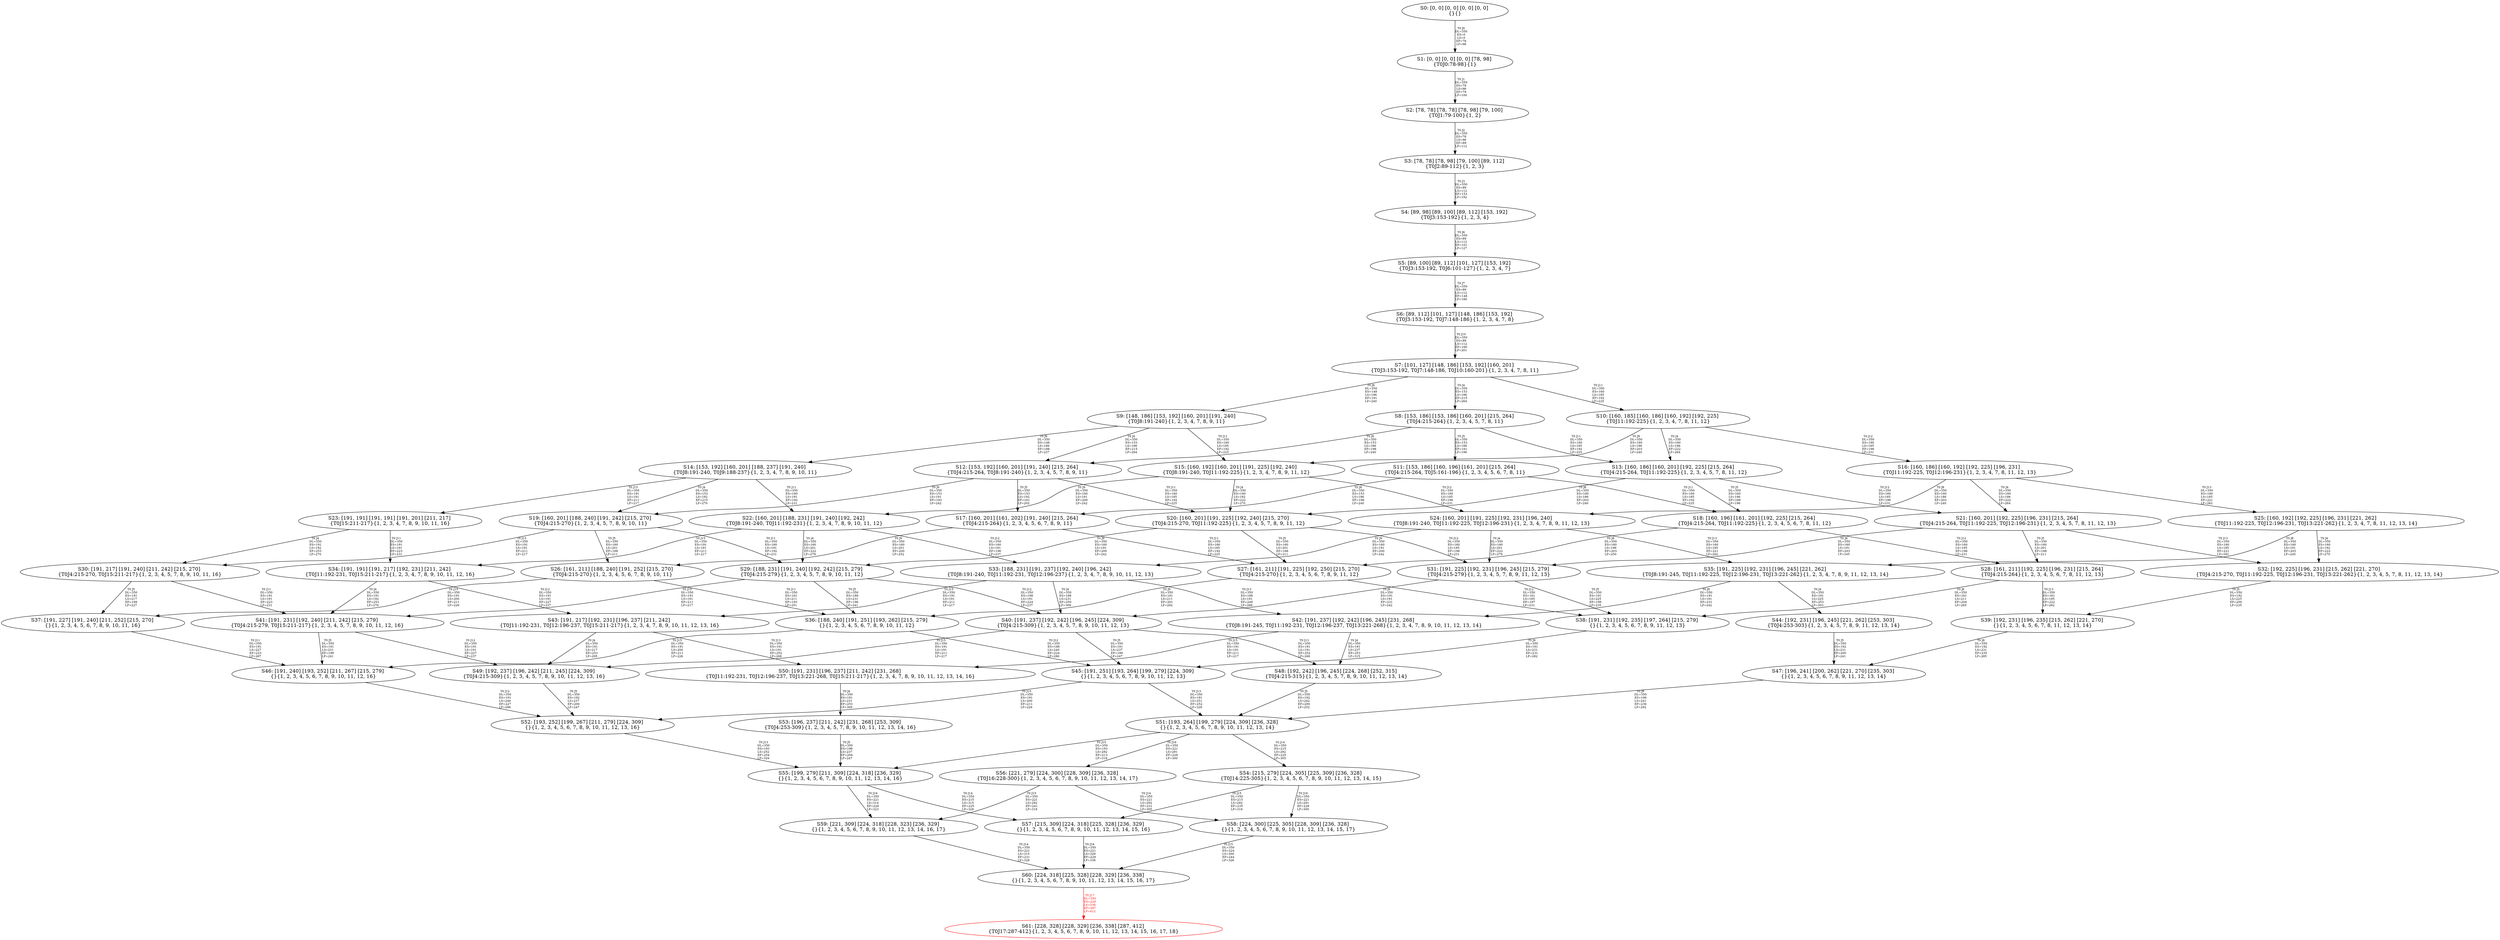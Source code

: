 digraph {
	S0[label="S0: [0, 0] [0, 0] [0, 0] [0, 0] \n{}{}"];
	S1[label="S1: [0, 0] [0, 0] [0, 0] [78, 98] \n{T0J0:78-98}{1}"];
	S2[label="S2: [78, 78] [78, 78] [78, 98] [79, 100] \n{T0J1:79-100}{1, 2}"];
	S3[label="S3: [78, 78] [78, 98] [79, 100] [89, 112] \n{T0J2:89-112}{1, 2, 3}"];
	S4[label="S4: [89, 98] [89, 100] [89, 112] [153, 192] \n{T0J3:153-192}{1, 2, 3, 4}"];
	S5[label="S5: [89, 100] [89, 112] [101, 127] [153, 192] \n{T0J3:153-192, T0J6:101-127}{1, 2, 3, 4, 7}"];
	S6[label="S6: [89, 112] [101, 127] [148, 186] [153, 192] \n{T0J3:153-192, T0J7:148-186}{1, 2, 3, 4, 7, 8}"];
	S7[label="S7: [101, 127] [148, 186] [153, 192] [160, 201] \n{T0J3:153-192, T0J7:148-186, T0J10:160-201}{1, 2, 3, 4, 7, 8, 11}"];
	S8[label="S8: [153, 186] [153, 186] [160, 201] [215, 264] \n{T0J4:215-264}{1, 2, 3, 4, 5, 7, 8, 11}"];
	S9[label="S9: [148, 186] [153, 192] [160, 201] [191, 240] \n{T0J8:191-240}{1, 2, 3, 4, 7, 8, 9, 11}"];
	S10[label="S10: [160, 185] [160, 186] [160, 192] [192, 225] \n{T0J11:192-225}{1, 2, 3, 4, 7, 8, 11, 12}"];
	S11[label="S11: [153, 186] [160, 196] [161, 201] [215, 264] \n{T0J4:215-264, T0J5:161-196}{1, 2, 3, 4, 5, 6, 7, 8, 11}"];
	S12[label="S12: [153, 192] [160, 201] [191, 240] [215, 264] \n{T0J4:215-264, T0J8:191-240}{1, 2, 3, 4, 5, 7, 8, 9, 11}"];
	S13[label="S13: [160, 186] [160, 201] [192, 225] [215, 264] \n{T0J4:215-264, T0J11:192-225}{1, 2, 3, 4, 5, 7, 8, 11, 12}"];
	S14[label="S14: [153, 192] [160, 201] [188, 237] [191, 240] \n{T0J8:191-240, T0J9:188-237}{1, 2, 3, 4, 7, 8, 9, 10, 11}"];
	S15[label="S15: [160, 192] [160, 201] [191, 225] [192, 240] \n{T0J8:191-240, T0J11:192-225}{1, 2, 3, 4, 7, 8, 9, 11, 12}"];
	S16[label="S16: [160, 186] [160, 192] [192, 225] [196, 231] \n{T0J11:192-225, T0J12:196-231}{1, 2, 3, 4, 7, 8, 11, 12, 13}"];
	S17[label="S17: [160, 201] [161, 202] [191, 240] [215, 264] \n{T0J4:215-264}{1, 2, 3, 4, 5, 6, 7, 8, 9, 11}"];
	S18[label="S18: [160, 196] [161, 201] [192, 225] [215, 264] \n{T0J4:215-264, T0J11:192-225}{1, 2, 3, 4, 5, 6, 7, 8, 11, 12}"];
	S19[label="S19: [160, 201] [188, 240] [191, 242] [215, 270] \n{T0J4:215-270}{1, 2, 3, 4, 5, 7, 8, 9, 10, 11}"];
	S20[label="S20: [160, 201] [191, 225] [192, 240] [215, 270] \n{T0J4:215-270, T0J11:192-225}{1, 2, 3, 4, 5, 7, 8, 9, 11, 12}"];
	S21[label="S21: [160, 201] [192, 225] [196, 231] [215, 264] \n{T0J4:215-264, T0J11:192-225, T0J12:196-231}{1, 2, 3, 4, 5, 7, 8, 11, 12, 13}"];
	S22[label="S22: [160, 201] [188, 231] [191, 240] [192, 242] \n{T0J8:191-240, T0J11:192-231}{1, 2, 3, 4, 7, 8, 9, 10, 11, 12}"];
	S23[label="S23: [191, 191] [191, 191] [191, 201] [211, 217] \n{T0J15:211-217}{1, 2, 3, 4, 7, 8, 9, 10, 11, 16}"];
	S24[label="S24: [160, 201] [191, 225] [192, 231] [196, 240] \n{T0J8:191-240, T0J11:192-225, T0J12:196-231}{1, 2, 3, 4, 7, 8, 9, 11, 12, 13}"];
	S25[label="S25: [160, 192] [192, 225] [196, 231] [221, 262] \n{T0J11:192-225, T0J12:196-231, T0J13:221-262}{1, 2, 3, 4, 7, 8, 11, 12, 13, 14}"];
	S26[label="S26: [161, 211] [188, 240] [191, 252] [215, 270] \n{T0J4:215-270}{1, 2, 3, 4, 5, 6, 7, 8, 9, 10, 11}"];
	S27[label="S27: [161, 211] [191, 225] [192, 250] [215, 270] \n{T0J4:215-270}{1, 2, 3, 4, 5, 6, 7, 8, 9, 11, 12}"];
	S28[label="S28: [161, 211] [192, 225] [196, 231] [215, 264] \n{T0J4:215-264}{1, 2, 3, 4, 5, 6, 7, 8, 11, 12, 13}"];
	S29[label="S29: [188, 231] [191, 240] [192, 242] [215, 279] \n{T0J4:215-279}{1, 2, 3, 4, 5, 7, 8, 9, 10, 11, 12}"];
	S30[label="S30: [191, 217] [191, 240] [211, 242] [215, 270] \n{T0J4:215-270, T0J15:211-217}{1, 2, 3, 4, 5, 7, 8, 9, 10, 11, 16}"];
	S31[label="S31: [191, 225] [192, 231] [196, 245] [215, 279] \n{T0J4:215-279}{1, 2, 3, 4, 5, 7, 8, 9, 11, 12, 13}"];
	S32[label="S32: [192, 225] [196, 231] [215, 262] [221, 270] \n{T0J4:215-270, T0J11:192-225, T0J12:196-231, T0J13:221-262}{1, 2, 3, 4, 5, 7, 8, 11, 12, 13, 14}"];
	S33[label="S33: [188, 231] [191, 237] [192, 240] [196, 242] \n{T0J8:191-240, T0J11:192-231, T0J12:196-237}{1, 2, 3, 4, 7, 8, 9, 10, 11, 12, 13}"];
	S34[label="S34: [191, 191] [191, 217] [192, 231] [211, 242] \n{T0J11:192-231, T0J15:211-217}{1, 2, 3, 4, 7, 8, 9, 10, 11, 12, 16}"];
	S35[label="S35: [191, 225] [192, 231] [196, 245] [221, 262] \n{T0J8:191-245, T0J11:192-225, T0J12:196-231, T0J13:221-262}{1, 2, 3, 4, 7, 8, 9, 11, 12, 13, 14}"];
	S36[label="S36: [188, 240] [191, 251] [193, 262] [215, 279] \n{}{1, 2, 3, 4, 5, 6, 7, 8, 9, 10, 11, 12}"];
	S37[label="S37: [191, 227] [191, 240] [211, 252] [215, 270] \n{}{1, 2, 3, 4, 5, 6, 7, 8, 9, 10, 11, 16}"];
	S38[label="S38: [191, 231] [192, 235] [197, 264] [215, 279] \n{}{1, 2, 3, 4, 5, 6, 7, 8, 9, 11, 12, 13}"];
	S39[label="S39: [192, 231] [196, 235] [215, 262] [221, 270] \n{}{1, 2, 3, 4, 5, 6, 7, 8, 11, 12, 13, 14}"];
	S40[label="S40: [191, 237] [192, 242] [196, 245] [224, 309] \n{T0J4:215-309}{1, 2, 3, 4, 5, 7, 8, 9, 10, 11, 12, 13}"];
	S41[label="S41: [191, 231] [192, 240] [211, 242] [215, 279] \n{T0J4:215-279, T0J15:211-217}{1, 2, 3, 4, 5, 7, 8, 9, 10, 11, 12, 16}"];
	S42[label="S42: [191, 237] [192, 242] [196, 245] [231, 268] \n{T0J8:191-245, T0J11:192-231, T0J12:196-237, T0J13:221-268}{1, 2, 3, 4, 7, 8, 9, 10, 11, 12, 13, 14}"];
	S43[label="S43: [191, 217] [192, 231] [196, 237] [211, 242] \n{T0J11:192-231, T0J12:196-237, T0J15:211-217}{1, 2, 3, 4, 7, 8, 9, 10, 11, 12, 13, 16}"];
	S44[label="S44: [192, 231] [196, 245] [221, 262] [253, 303] \n{T0J4:253-303}{1, 2, 3, 4, 5, 7, 8, 9, 11, 12, 13, 14}"];
	S45[label="S45: [191, 251] [193, 264] [199, 279] [224, 309] \n{}{1, 2, 3, 4, 5, 6, 7, 8, 9, 10, 11, 12, 13}"];
	S46[label="S46: [191, 240] [193, 252] [211, 267] [215, 279] \n{}{1, 2, 3, 4, 5, 6, 7, 8, 9, 10, 11, 12, 16}"];
	S47[label="S47: [196, 241] [200, 262] [221, 270] [235, 303] \n{}{1, 2, 3, 4, 5, 6, 7, 8, 9, 11, 12, 13, 14}"];
	S48[label="S48: [192, 242] [196, 245] [224, 268] [252, 315] \n{T0J4:215-315}{1, 2, 3, 4, 5, 7, 8, 9, 10, 11, 12, 13, 14}"];
	S49[label="S49: [192, 237] [196, 242] [211, 245] [224, 309] \n{T0J4:215-309}{1, 2, 3, 4, 5, 7, 8, 9, 10, 11, 12, 13, 16}"];
	S50[label="S50: [191, 231] [196, 237] [211, 242] [231, 268] \n{T0J11:192-231, T0J12:196-237, T0J13:221-268, T0J15:211-217}{1, 2, 3, 4, 7, 8, 9, 10, 11, 12, 13, 14, 16}"];
	S51[label="S51: [193, 264] [199, 279] [224, 309] [236, 328] \n{}{1, 2, 3, 4, 5, 6, 7, 8, 9, 10, 11, 12, 13, 14}"];
	S52[label="S52: [193, 252] [199, 267] [211, 279] [224, 309] \n{}{1, 2, 3, 4, 5, 6, 7, 8, 9, 10, 11, 12, 13, 16}"];
	S53[label="S53: [196, 237] [211, 242] [231, 268] [253, 309] \n{T0J4:253-309}{1, 2, 3, 4, 5, 7, 8, 9, 10, 11, 12, 13, 14, 16}"];
	S54[label="S54: [215, 279] [224, 305] [225, 309] [236, 328] \n{T0J14:225-305}{1, 2, 3, 4, 5, 6, 7, 8, 9, 10, 11, 12, 13, 14, 15}"];
	S55[label="S55: [199, 279] [211, 309] [224, 318] [236, 329] \n{}{1, 2, 3, 4, 5, 6, 7, 8, 9, 10, 11, 12, 13, 14, 16}"];
	S56[label="S56: [221, 279] [224, 300] [228, 309] [236, 328] \n{T0J16:228-300}{1, 2, 3, 4, 5, 6, 7, 8, 9, 10, 11, 12, 13, 14, 17}"];
	S57[label="S57: [215, 309] [224, 318] [225, 328] [236, 329] \n{}{1, 2, 3, 4, 5, 6, 7, 8, 9, 10, 11, 12, 13, 14, 15, 16}"];
	S58[label="S58: [224, 300] [225, 305] [228, 309] [236, 328] \n{}{1, 2, 3, 4, 5, 6, 7, 8, 9, 10, 11, 12, 13, 14, 15, 17}"];
	S59[label="S59: [221, 309] [224, 318] [228, 323] [236, 329] \n{}{1, 2, 3, 4, 5, 6, 7, 8, 9, 10, 11, 12, 13, 14, 16, 17}"];
	S60[label="S60: [224, 318] [225, 328] [228, 329] [236, 338] \n{}{1, 2, 3, 4, 5, 6, 7, 8, 9, 10, 11, 12, 13, 14, 15, 16, 17}"];
	S61[label="S61: [228, 328] [228, 329] [236, 338] [287, 412] \n{T0J17:287-412}{1, 2, 3, 4, 5, 6, 7, 8, 9, 10, 11, 12, 13, 14, 15, 16, 17, 18}"];
	S0 -> S1[label="T0 J0\nDL=350\nES=0\nLS=0\nEF=78\nLF=98",fontsize=8];
	S1 -> S2[label="T0 J1\nDL=350\nES=78\nLS=98\nEF=79\nLF=100",fontsize=8];
	S2 -> S3[label="T0 J2\nDL=350\nES=78\nLS=98\nEF=89\nLF=112",fontsize=8];
	S3 -> S4[label="T0 J3\nDL=350\nES=89\nLS=112\nEF=153\nLF=192",fontsize=8];
	S4 -> S5[label="T0 J6\nDL=350\nES=89\nLS=112\nEF=101\nLF=127",fontsize=8];
	S5 -> S6[label="T0 J7\nDL=350\nES=89\nLS=112\nEF=148\nLF=186",fontsize=8];
	S6 -> S7[label="T0 J10\nDL=350\nES=89\nLS=112\nEF=160\nLF=201",fontsize=8];
	S7 -> S8[label="T0 J4\nDL=350\nES=153\nLS=186\nEF=215\nLF=264",fontsize=8];
	S7 -> S9[label="T0 J8\nDL=350\nES=148\nLS=186\nEF=191\nLF=240",fontsize=8];
	S7 -> S10[label="T0 J11\nDL=350\nES=160\nLS=185\nEF=192\nLF=225",fontsize=8];
	S8 -> S11[label="T0 J5\nDL=350\nES=153\nLS=186\nEF=161\nLF=196",fontsize=8];
	S8 -> S12[label="T0 J8\nDL=350\nES=153\nLS=186\nEF=196\nLF=240",fontsize=8];
	S8 -> S13[label="T0 J11\nDL=350\nES=160\nLS=185\nEF=192\nLF=225",fontsize=8];
	S9 -> S12[label="T0 J4\nDL=350\nES=153\nLS=186\nEF=215\nLF=264",fontsize=8];
	S9 -> S14[label="T0 J9\nDL=350\nES=148\nLS=186\nEF=188\nLF=237",fontsize=8];
	S9 -> S15[label="T0 J11\nDL=350\nES=160\nLS=185\nEF=192\nLF=225",fontsize=8];
	S10 -> S13[label="T0 J4\nDL=350\nES=160\nLS=186\nEF=222\nLF=264",fontsize=8];
	S10 -> S15[label="T0 J8\nDL=350\nES=160\nLS=186\nEF=203\nLF=240",fontsize=8];
	S10 -> S16[label="T0 J12\nDL=350\nES=160\nLS=185\nEF=196\nLF=231",fontsize=8];
	S11 -> S17[label="T0 J8\nDL=350\nES=153\nLS=186\nEF=196\nLF=240",fontsize=8];
	S11 -> S18[label="T0 J11\nDL=350\nES=160\nLS=185\nEF=192\nLF=225",fontsize=8];
	S12 -> S17[label="T0 J5\nDL=350\nES=153\nLS=192\nEF=161\nLF=202",fontsize=8];
	S12 -> S19[label="T0 J9\nDL=350\nES=153\nLS=191\nEF=193\nLF=242",fontsize=8];
	S12 -> S20[label="T0 J11\nDL=350\nES=160\nLS=185\nEF=192\nLF=225",fontsize=8];
	S13 -> S18[label="T0 J5\nDL=350\nES=160\nLS=186\nEF=168\nLF=196",fontsize=8];
	S13 -> S20[label="T0 J8\nDL=350\nES=160\nLS=186\nEF=203\nLF=240",fontsize=8];
	S13 -> S21[label="T0 J12\nDL=350\nES=160\nLS=185\nEF=196\nLF=231",fontsize=8];
	S14 -> S19[label="T0 J4\nDL=350\nES=153\nLS=192\nEF=215\nLF=270",fontsize=8];
	S14 -> S22[label="T0 J11\nDL=350\nES=160\nLS=191\nEF=192\nLF=231",fontsize=8];
	S14 -> S23[label="T0 J15\nDL=350\nES=191\nLS=191\nEF=211\nLF=217",fontsize=8];
	S15 -> S20[label="T0 J4\nDL=350\nES=160\nLS=192\nEF=222\nLF=270",fontsize=8];
	S15 -> S22[label="T0 J9\nDL=350\nES=160\nLS=191\nEF=200\nLF=242",fontsize=8];
	S15 -> S24[label="T0 J12\nDL=350\nES=160\nLS=185\nEF=196\nLF=231",fontsize=8];
	S16 -> S21[label="T0 J4\nDL=350\nES=160\nLS=186\nEF=222\nLF=264",fontsize=8];
	S16 -> S24[label="T0 J8\nDL=350\nES=160\nLS=186\nEF=203\nLF=240",fontsize=8];
	S16 -> S25[label="T0 J13\nDL=350\nES=160\nLS=185\nEF=221\nLF=262",fontsize=8];
	S17 -> S26[label="T0 J9\nDL=350\nES=160\nLS=201\nEF=200\nLF=252",fontsize=8];
	S17 -> S27[label="T0 J11\nDL=350\nES=160\nLS=185\nEF=192\nLF=225",fontsize=8];
	S18 -> S27[label="T0 J8\nDL=350\nES=160\nLS=196\nEF=203\nLF=250",fontsize=8];
	S18 -> S28[label="T0 J12\nDL=350\nES=160\nLS=185\nEF=196\nLF=231",fontsize=8];
	S19 -> S26[label="T0 J5\nDL=350\nES=160\nLS=201\nEF=168\nLF=211",fontsize=8];
	S19 -> S29[label="T0 J11\nDL=350\nES=160\nLS=191\nEF=192\nLF=231",fontsize=8];
	S19 -> S30[label="T0 J15\nDL=350\nES=191\nLS=191\nEF=211\nLF=217",fontsize=8];
	S20 -> S27[label="T0 J5\nDL=350\nES=160\nLS=201\nEF=168\nLF=211",fontsize=8];
	S20 -> S29[label="T0 J9\nDL=350\nES=160\nLS=191\nEF=200\nLF=242",fontsize=8];
	S20 -> S31[label="T0 J12\nDL=350\nES=160\nLS=185\nEF=196\nLF=231",fontsize=8];
	S21 -> S28[label="T0 J5\nDL=350\nES=160\nLS=201\nEF=168\nLF=211",fontsize=8];
	S21 -> S31[label="T0 J8\nDL=350\nES=160\nLS=191\nEF=203\nLF=245",fontsize=8];
	S21 -> S32[label="T0 J13\nDL=350\nES=160\nLS=185\nEF=221\nLF=262",fontsize=8];
	S22 -> S29[label="T0 J4\nDL=350\nES=160\nLS=201\nEF=222\nLF=279",fontsize=8];
	S22 -> S33[label="T0 J12\nDL=350\nES=160\nLS=191\nEF=196\nLF=237",fontsize=8];
	S22 -> S34[label="T0 J15\nDL=350\nES=191\nLS=191\nEF=211\nLF=217",fontsize=8];
	S23 -> S30[label="T0 J4\nDL=350\nES=191\nLS=192\nEF=253\nLF=270",fontsize=8];
	S23 -> S34[label="T0 J11\nDL=350\nES=191\nLS=191\nEF=223\nLF=231",fontsize=8];
	S24 -> S31[label="T0 J4\nDL=350\nES=160\nLS=201\nEF=222\nLF=279",fontsize=8];
	S24 -> S33[label="T0 J9\nDL=350\nES=160\nLS=191\nEF=200\nLF=242",fontsize=8];
	S24 -> S35[label="T0 J13\nDL=350\nES=160\nLS=185\nEF=221\nLF=262",fontsize=8];
	S25 -> S32[label="T0 J4\nDL=350\nES=160\nLS=192\nEF=222\nLF=270",fontsize=8];
	S25 -> S35[label="T0 J8\nDL=350\nES=160\nLS=191\nEF=203\nLF=245",fontsize=8];
	S26 -> S36[label="T0 J11\nDL=350\nES=161\nLS=211\nEF=193\nLF=251",fontsize=8];
	S26 -> S37[label="T0 J15\nDL=350\nES=191\nLS=200\nEF=211\nLF=226",fontsize=8];
	S27 -> S36[label="T0 J9\nDL=350\nES=161\nLS=211\nEF=201\nLF=262",fontsize=8];
	S27 -> S38[label="T0 J12\nDL=350\nES=161\nLS=185\nEF=197\nLF=231",fontsize=8];
	S28 -> S38[label="T0 J8\nDL=350\nES=161\nLS=211\nEF=204\nLF=265",fontsize=8];
	S28 -> S39[label="T0 J13\nDL=350\nES=161\nLS=185\nEF=222\nLF=262",fontsize=8];
	S29 -> S36[label="T0 J5\nDL=350\nES=188\nLS=231\nEF=196\nLF=241",fontsize=8];
	S29 -> S40[label="T0 J12\nDL=350\nES=188\nLS=191\nEF=224\nLF=237",fontsize=8];
	S29 -> S41[label="T0 J15\nDL=350\nES=191\nLS=191\nEF=211\nLF=217",fontsize=8];
	S30 -> S37[label="T0 J5\nDL=350\nES=191\nLS=217\nEF=199\nLF=227",fontsize=8];
	S30 -> S41[label="T0 J11\nDL=350\nES=191\nLS=191\nEF=223\nLF=231",fontsize=8];
	S31 -> S38[label="T0 J5\nDL=350\nES=191\nLS=225\nEF=199\nLF=235",fontsize=8];
	S31 -> S40[label="T0 J9\nDL=350\nES=191\nLS=191\nEF=231\nLF=242",fontsize=8];
	S32 -> S39[label="T0 J5\nDL=350\nES=192\nLS=225\nEF=200\nLF=235",fontsize=8];
	S33 -> S40[label="T0 J4\nDL=350\nES=188\nLS=231\nEF=250\nLF=309",fontsize=8];
	S33 -> S42[label="T0 J13\nDL=350\nES=188\nLS=191\nEF=249\nLF=268",fontsize=8];
	S33 -> S43[label="T0 J15\nDL=350\nES=191\nLS=191\nEF=211\nLF=217",fontsize=8];
	S34 -> S41[label="T0 J4\nDL=350\nES=191\nLS=192\nEF=253\nLF=270",fontsize=8];
	S34 -> S43[label="T0 J12\nDL=350\nES=191\nLS=191\nEF=227\nLF=237",fontsize=8];
	S35 -> S44[label="T0 J4\nDL=350\nES=191\nLS=225\nEF=253\nLF=303",fontsize=8];
	S35 -> S42[label="T0 J9\nDL=350\nES=191\nLS=191\nEF=231\nLF=242",fontsize=8];
	S36 -> S45[label="T0 J12\nDL=350\nES=188\nLS=240\nEF=224\nLF=286",fontsize=8];
	S36 -> S46[label="T0 J15\nDL=350\nES=191\nLS=200\nEF=211\nLF=226",fontsize=8];
	S37 -> S46[label="T0 J11\nDL=350\nES=191\nLS=227\nEF=223\nLF=267",fontsize=8];
	S38 -> S45[label="T0 J9\nDL=350\nES=191\nLS=231\nEF=231\nLF=282",fontsize=8];
	S39 -> S47[label="T0 J8\nDL=350\nES=192\nLS=231\nEF=235\nLF=285",fontsize=8];
	S40 -> S45[label="T0 J5\nDL=350\nES=191\nLS=237\nEF=199\nLF=247",fontsize=8];
	S40 -> S48[label="T0 J13\nDL=350\nES=191\nLS=191\nEF=252\nLF=268",fontsize=8];
	S40 -> S49[label="T0 J15\nDL=350\nES=191\nLS=191\nEF=211\nLF=217",fontsize=8];
	S41 -> S46[label="T0 J5\nDL=350\nES=191\nLS=231\nEF=199\nLF=241",fontsize=8];
	S41 -> S49[label="T0 J12\nDL=350\nES=191\nLS=191\nEF=227\nLF=237",fontsize=8];
	S42 -> S48[label="T0 J4\nDL=350\nES=191\nLS=237\nEF=253\nLF=315",fontsize=8];
	S42 -> S50[label="T0 J15\nDL=350\nES=191\nLS=191\nEF=211\nLF=217",fontsize=8];
	S43 -> S49[label="T0 J4\nDL=350\nES=191\nLS=217\nEF=253\nLF=295",fontsize=8];
	S43 -> S50[label="T0 J13\nDL=350\nES=191\nLS=191\nEF=252\nLF=268",fontsize=8];
	S44 -> S47[label="T0 J5\nDL=350\nES=192\nLS=231\nEF=200\nLF=241",fontsize=8];
	S45 -> S51[label="T0 J13\nDL=350\nES=191\nLS=251\nEF=252\nLF=328",fontsize=8];
	S45 -> S52[label="T0 J15\nDL=350\nES=191\nLS=200\nEF=211\nLF=226",fontsize=8];
	S46 -> S52[label="T0 J12\nDL=350\nES=191\nLS=240\nEF=227\nLF=286",fontsize=8];
	S47 -> S51[label="T0 J9\nDL=350\nES=196\nLS=241\nEF=236\nLF=292",fontsize=8];
	S48 -> S51[label="T0 J5\nDL=350\nES=192\nLS=242\nEF=200\nLF=252",fontsize=8];
	S49 -> S52[label="T0 J5\nDL=350\nES=192\nLS=237\nEF=200\nLF=247",fontsize=8];
	S50 -> S53[label="T0 J4\nDL=350\nES=191\nLS=231\nEF=253\nLF=309",fontsize=8];
	S51 -> S54[label="T0 J14\nDL=350\nES=215\nLS=292\nEF=225\nLF=305",fontsize=8];
	S51 -> S55[label="T0 J15\nDL=350\nES=193\nLS=292\nEF=213\nLF=318",fontsize=8];
	S51 -> S56[label="T0 J16\nDL=350\nES=221\nLS=291\nEF=228\nLF=300",fontsize=8];
	S52 -> S55[label="T0 J13\nDL=350\nES=193\nLS=252\nEF=254\nLF=329",fontsize=8];
	S53 -> S55[label="T0 J5\nDL=350\nES=196\nLS=237\nEF=204\nLF=247",fontsize=8];
	S54 -> S57[label="T0 J15\nDL=350\nES=215\nLS=292\nEF=235\nLF=318",fontsize=8];
	S54 -> S58[label="T0 J16\nDL=350\nES=221\nLS=291\nEF=228\nLF=300",fontsize=8];
	S55 -> S57[label="T0 J14\nDL=350\nES=215\nLS=315\nEF=225\nLF=328",fontsize=8];
	S55 -> S59[label="T0 J16\nDL=350\nES=221\nLS=314\nEF=228\nLF=323",fontsize=8];
	S56 -> S58[label="T0 J14\nDL=350\nES=221\nLS=292\nEF=231\nLF=305",fontsize=8];
	S56 -> S59[label="T0 J15\nDL=350\nES=221\nLS=292\nEF=241\nLF=318",fontsize=8];
	S57 -> S60[label="T0 J16\nDL=350\nES=221\nLS=329\nEF=228\nLF=338",fontsize=8];
	S58 -> S60[label="T0 J15\nDL=350\nES=224\nLS=300\nEF=244\nLF=326",fontsize=8];
	S59 -> S60[label="T0 J14\nDL=350\nES=221\nLS=315\nEF=231\nLF=328",fontsize=8];
	S60 -> S61[label="T0 J17\nDL=350\nES=228\nLS=338\nEF=287\nLF=412",color=Red,fontcolor=Red,fontsize=8];
S61[color=Red];
}
